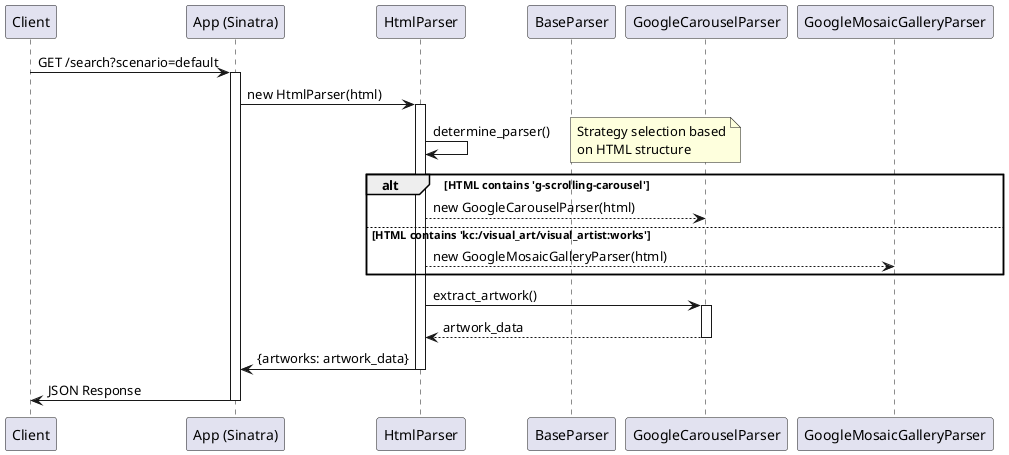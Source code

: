 @startuml HTML Parser API Flow

participant "Client" as client
participant "App (Sinatra)" as app
participant "HtmlParser" as parser
participant "BaseParser" as base
participant "GoogleCarouselParser" as carousel
participant "GoogleMosaicGalleryParser" as mosaic

client -> app: GET /search?scenario=default
activate app

app -> parser: new HtmlParser(html)
activate parser

parser -> parser: determine_parser()
note right: Strategy selection based\non HTML structure

alt HTML contains 'g-scrolling-carousel'
    parser --> carousel: new GoogleCarouselParser(html)
else HTML contains 'kc:/visual_art/visual_artist:works'
    parser --> mosaic: new GoogleMosaicGalleryParser(html)
end

parser -> carousel: extract_artwork()
activate carousel
carousel --> parser: artwork_data
deactivate carousel

parser -> app: {artworks: artwork_data}
deactivate parser

app -> client: JSON Response
deactivate app

@enduml